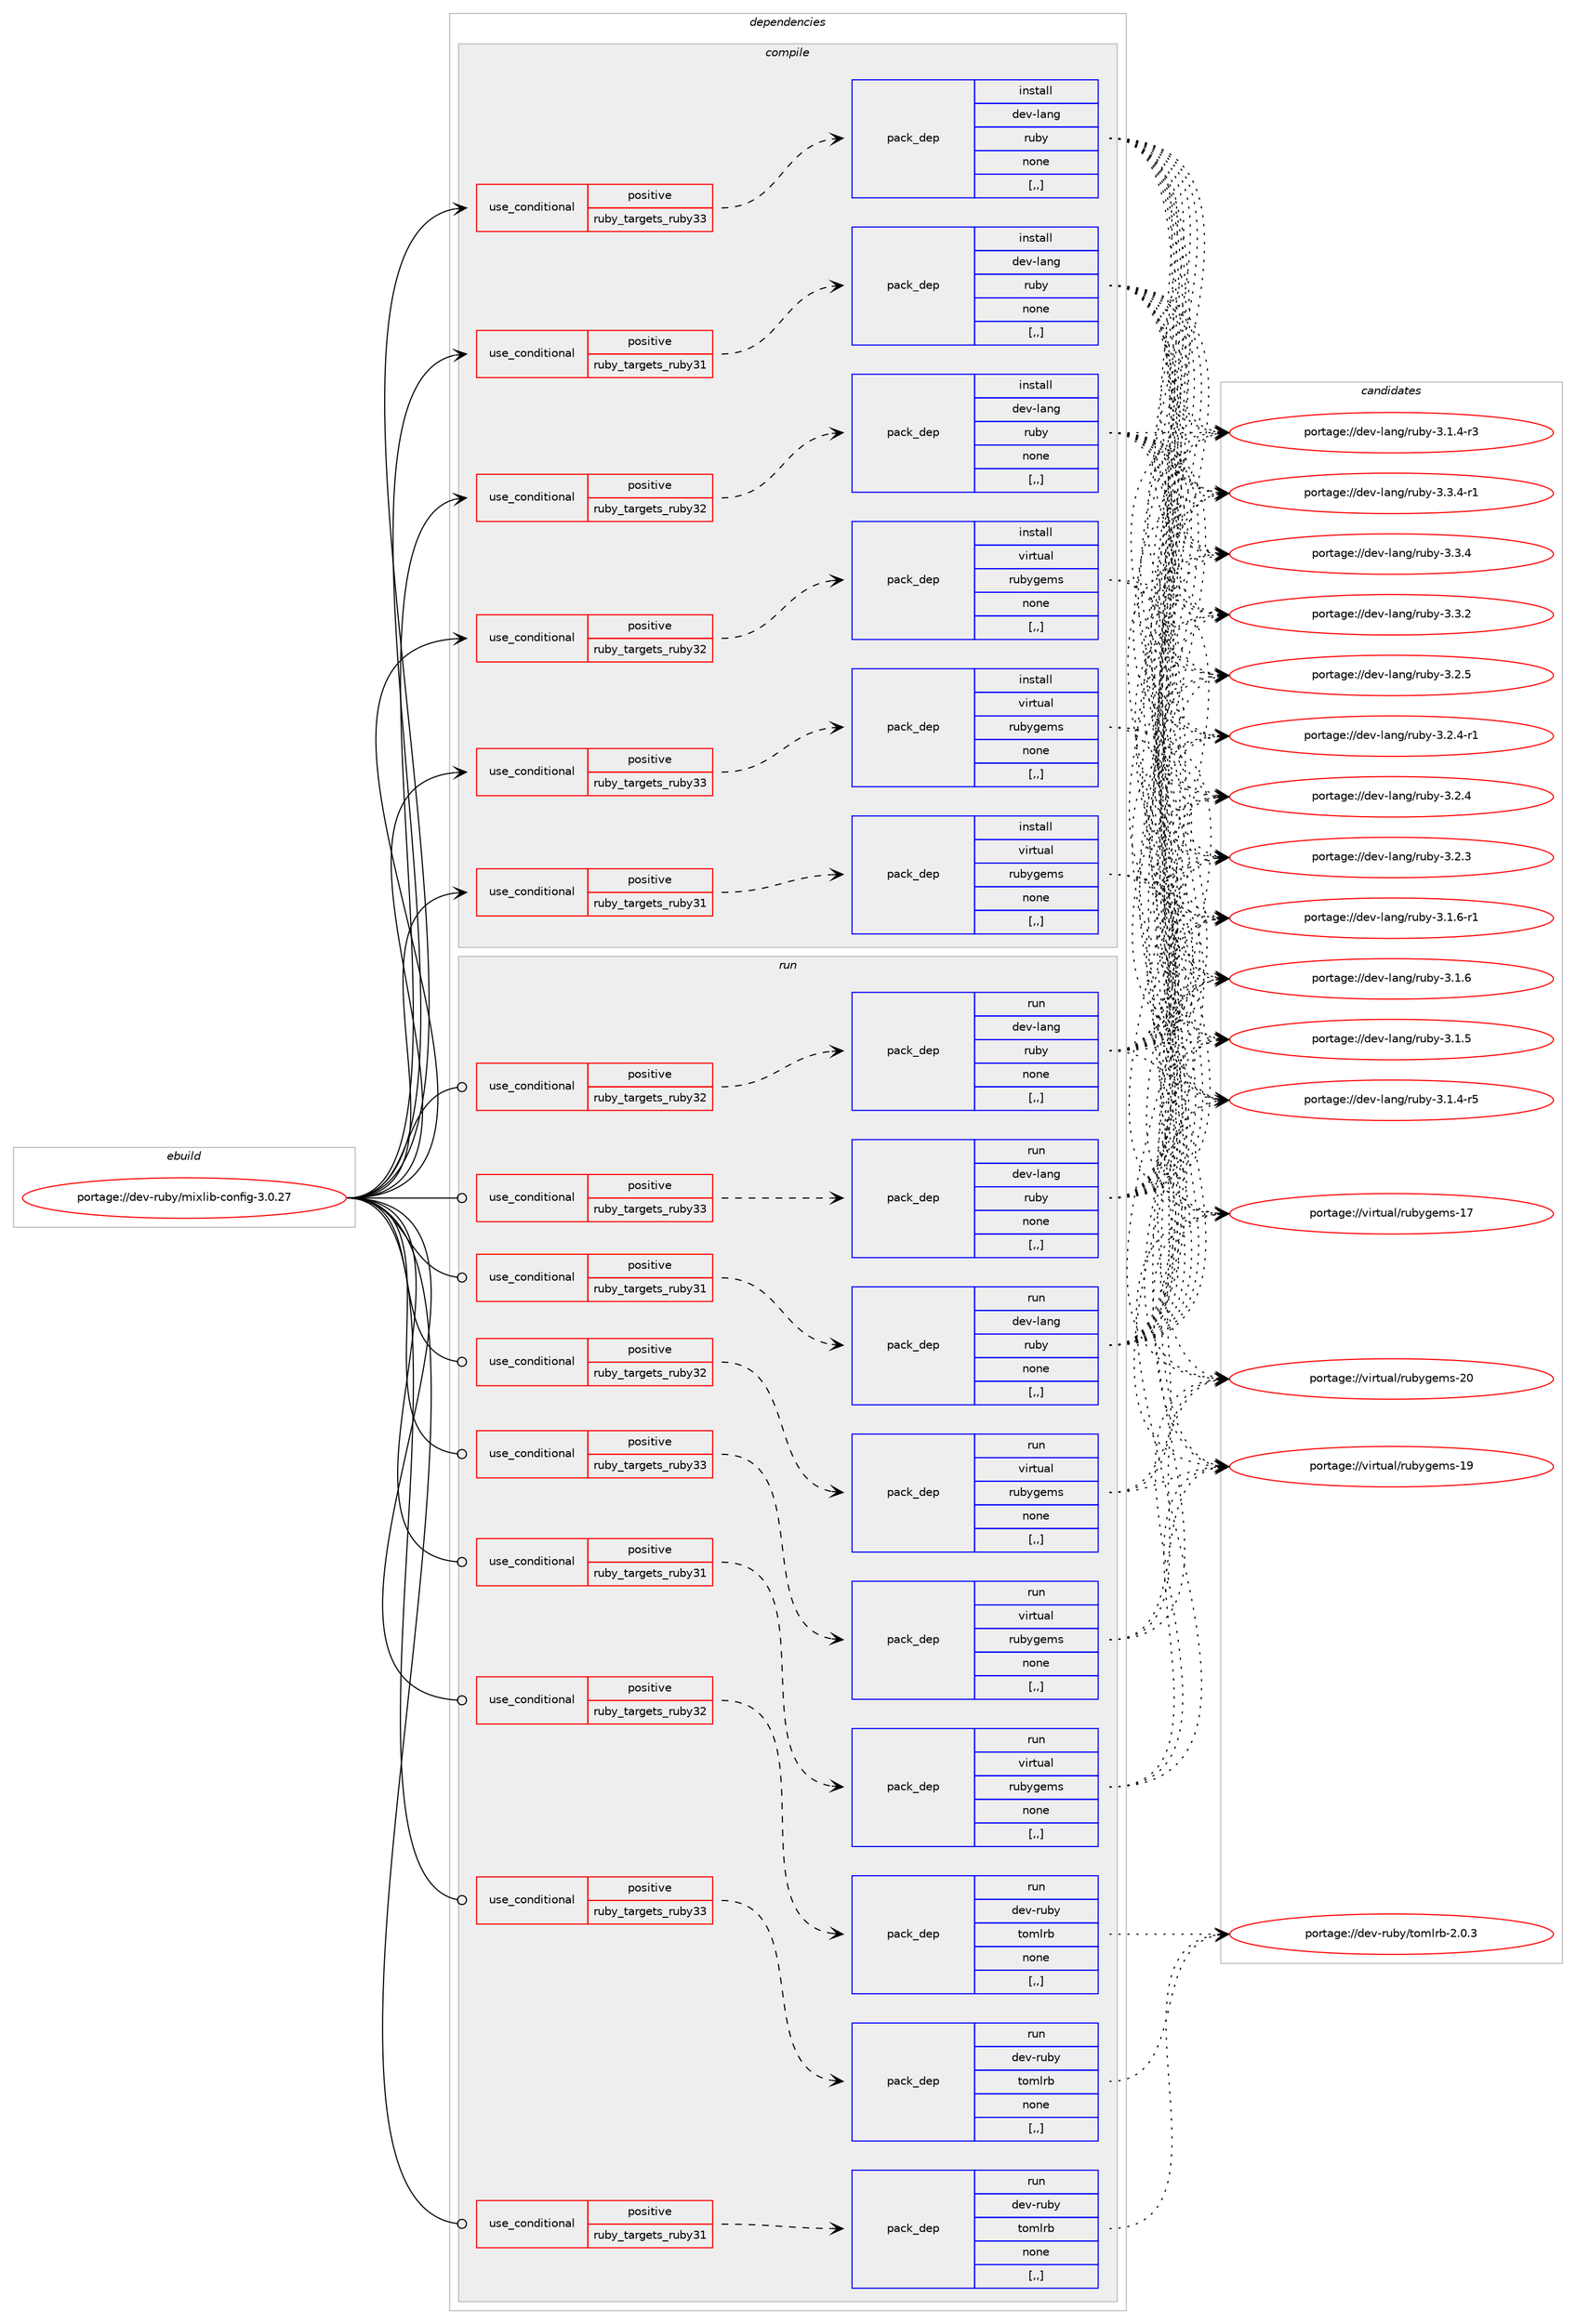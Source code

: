 digraph prolog {

# *************
# Graph options
# *************

newrank=true;
concentrate=true;
compound=true;
graph [rankdir=LR,fontname=Helvetica,fontsize=10,ranksep=1.5];#, ranksep=2.5, nodesep=0.2];
edge  [arrowhead=vee];
node  [fontname=Helvetica,fontsize=10];

# **********
# The ebuild
# **********

subgraph cluster_leftcol {
color=gray;
label=<<i>ebuild</i>>;
id [label="portage://dev-ruby/mixlib-config-3.0.27", color=red, width=4, href="../dev-ruby/mixlib-config-3.0.27.svg"];
}

# ****************
# The dependencies
# ****************

subgraph cluster_midcol {
color=gray;
label=<<i>dependencies</i>>;
subgraph cluster_compile {
fillcolor="#eeeeee";
style=filled;
label=<<i>compile</i>>;
subgraph cond50969 {
dependency190801 [label=<<TABLE BORDER="0" CELLBORDER="1" CELLSPACING="0" CELLPADDING="4"><TR><TD ROWSPAN="3" CELLPADDING="10">use_conditional</TD></TR><TR><TD>positive</TD></TR><TR><TD>ruby_targets_ruby31</TD></TR></TABLE>>, shape=none, color=red];
subgraph pack138494 {
dependency190802 [label=<<TABLE BORDER="0" CELLBORDER="1" CELLSPACING="0" CELLPADDING="4" WIDTH="220"><TR><TD ROWSPAN="6" CELLPADDING="30">pack_dep</TD></TR><TR><TD WIDTH="110">install</TD></TR><TR><TD>dev-lang</TD></TR><TR><TD>ruby</TD></TR><TR><TD>none</TD></TR><TR><TD>[,,]</TD></TR></TABLE>>, shape=none, color=blue];
}
dependency190801:e -> dependency190802:w [weight=20,style="dashed",arrowhead="vee"];
}
id:e -> dependency190801:w [weight=20,style="solid",arrowhead="vee"];
subgraph cond50970 {
dependency190803 [label=<<TABLE BORDER="0" CELLBORDER="1" CELLSPACING="0" CELLPADDING="4"><TR><TD ROWSPAN="3" CELLPADDING="10">use_conditional</TD></TR><TR><TD>positive</TD></TR><TR><TD>ruby_targets_ruby31</TD></TR></TABLE>>, shape=none, color=red];
subgraph pack138495 {
dependency190804 [label=<<TABLE BORDER="0" CELLBORDER="1" CELLSPACING="0" CELLPADDING="4" WIDTH="220"><TR><TD ROWSPAN="6" CELLPADDING="30">pack_dep</TD></TR><TR><TD WIDTH="110">install</TD></TR><TR><TD>virtual</TD></TR><TR><TD>rubygems</TD></TR><TR><TD>none</TD></TR><TR><TD>[,,]</TD></TR></TABLE>>, shape=none, color=blue];
}
dependency190803:e -> dependency190804:w [weight=20,style="dashed",arrowhead="vee"];
}
id:e -> dependency190803:w [weight=20,style="solid",arrowhead="vee"];
subgraph cond50971 {
dependency190805 [label=<<TABLE BORDER="0" CELLBORDER="1" CELLSPACING="0" CELLPADDING="4"><TR><TD ROWSPAN="3" CELLPADDING="10">use_conditional</TD></TR><TR><TD>positive</TD></TR><TR><TD>ruby_targets_ruby32</TD></TR></TABLE>>, shape=none, color=red];
subgraph pack138496 {
dependency190806 [label=<<TABLE BORDER="0" CELLBORDER="1" CELLSPACING="0" CELLPADDING="4" WIDTH="220"><TR><TD ROWSPAN="6" CELLPADDING="30">pack_dep</TD></TR><TR><TD WIDTH="110">install</TD></TR><TR><TD>dev-lang</TD></TR><TR><TD>ruby</TD></TR><TR><TD>none</TD></TR><TR><TD>[,,]</TD></TR></TABLE>>, shape=none, color=blue];
}
dependency190805:e -> dependency190806:w [weight=20,style="dashed",arrowhead="vee"];
}
id:e -> dependency190805:w [weight=20,style="solid",arrowhead="vee"];
subgraph cond50972 {
dependency190807 [label=<<TABLE BORDER="0" CELLBORDER="1" CELLSPACING="0" CELLPADDING="4"><TR><TD ROWSPAN="3" CELLPADDING="10">use_conditional</TD></TR><TR><TD>positive</TD></TR><TR><TD>ruby_targets_ruby32</TD></TR></TABLE>>, shape=none, color=red];
subgraph pack138497 {
dependency190808 [label=<<TABLE BORDER="0" CELLBORDER="1" CELLSPACING="0" CELLPADDING="4" WIDTH="220"><TR><TD ROWSPAN="6" CELLPADDING="30">pack_dep</TD></TR><TR><TD WIDTH="110">install</TD></TR><TR><TD>virtual</TD></TR><TR><TD>rubygems</TD></TR><TR><TD>none</TD></TR><TR><TD>[,,]</TD></TR></TABLE>>, shape=none, color=blue];
}
dependency190807:e -> dependency190808:w [weight=20,style="dashed",arrowhead="vee"];
}
id:e -> dependency190807:w [weight=20,style="solid",arrowhead="vee"];
subgraph cond50973 {
dependency190809 [label=<<TABLE BORDER="0" CELLBORDER="1" CELLSPACING="0" CELLPADDING="4"><TR><TD ROWSPAN="3" CELLPADDING="10">use_conditional</TD></TR><TR><TD>positive</TD></TR><TR><TD>ruby_targets_ruby33</TD></TR></TABLE>>, shape=none, color=red];
subgraph pack138498 {
dependency190810 [label=<<TABLE BORDER="0" CELLBORDER="1" CELLSPACING="0" CELLPADDING="4" WIDTH="220"><TR><TD ROWSPAN="6" CELLPADDING="30">pack_dep</TD></TR><TR><TD WIDTH="110">install</TD></TR><TR><TD>dev-lang</TD></TR><TR><TD>ruby</TD></TR><TR><TD>none</TD></TR><TR><TD>[,,]</TD></TR></TABLE>>, shape=none, color=blue];
}
dependency190809:e -> dependency190810:w [weight=20,style="dashed",arrowhead="vee"];
}
id:e -> dependency190809:w [weight=20,style="solid",arrowhead="vee"];
subgraph cond50974 {
dependency190811 [label=<<TABLE BORDER="0" CELLBORDER="1" CELLSPACING="0" CELLPADDING="4"><TR><TD ROWSPAN="3" CELLPADDING="10">use_conditional</TD></TR><TR><TD>positive</TD></TR><TR><TD>ruby_targets_ruby33</TD></TR></TABLE>>, shape=none, color=red];
subgraph pack138499 {
dependency190812 [label=<<TABLE BORDER="0" CELLBORDER="1" CELLSPACING="0" CELLPADDING="4" WIDTH="220"><TR><TD ROWSPAN="6" CELLPADDING="30">pack_dep</TD></TR><TR><TD WIDTH="110">install</TD></TR><TR><TD>virtual</TD></TR><TR><TD>rubygems</TD></TR><TR><TD>none</TD></TR><TR><TD>[,,]</TD></TR></TABLE>>, shape=none, color=blue];
}
dependency190811:e -> dependency190812:w [weight=20,style="dashed",arrowhead="vee"];
}
id:e -> dependency190811:w [weight=20,style="solid",arrowhead="vee"];
}
subgraph cluster_compileandrun {
fillcolor="#eeeeee";
style=filled;
label=<<i>compile and run</i>>;
}
subgraph cluster_run {
fillcolor="#eeeeee";
style=filled;
label=<<i>run</i>>;
subgraph cond50975 {
dependency190813 [label=<<TABLE BORDER="0" CELLBORDER="1" CELLSPACING="0" CELLPADDING="4"><TR><TD ROWSPAN="3" CELLPADDING="10">use_conditional</TD></TR><TR><TD>positive</TD></TR><TR><TD>ruby_targets_ruby31</TD></TR></TABLE>>, shape=none, color=red];
subgraph pack138500 {
dependency190814 [label=<<TABLE BORDER="0" CELLBORDER="1" CELLSPACING="0" CELLPADDING="4" WIDTH="220"><TR><TD ROWSPAN="6" CELLPADDING="30">pack_dep</TD></TR><TR><TD WIDTH="110">run</TD></TR><TR><TD>dev-lang</TD></TR><TR><TD>ruby</TD></TR><TR><TD>none</TD></TR><TR><TD>[,,]</TD></TR></TABLE>>, shape=none, color=blue];
}
dependency190813:e -> dependency190814:w [weight=20,style="dashed",arrowhead="vee"];
}
id:e -> dependency190813:w [weight=20,style="solid",arrowhead="odot"];
subgraph cond50976 {
dependency190815 [label=<<TABLE BORDER="0" CELLBORDER="1" CELLSPACING="0" CELLPADDING="4"><TR><TD ROWSPAN="3" CELLPADDING="10">use_conditional</TD></TR><TR><TD>positive</TD></TR><TR><TD>ruby_targets_ruby31</TD></TR></TABLE>>, shape=none, color=red];
subgraph pack138501 {
dependency190816 [label=<<TABLE BORDER="0" CELLBORDER="1" CELLSPACING="0" CELLPADDING="4" WIDTH="220"><TR><TD ROWSPAN="6" CELLPADDING="30">pack_dep</TD></TR><TR><TD WIDTH="110">run</TD></TR><TR><TD>dev-ruby</TD></TR><TR><TD>tomlrb</TD></TR><TR><TD>none</TD></TR><TR><TD>[,,]</TD></TR></TABLE>>, shape=none, color=blue];
}
dependency190815:e -> dependency190816:w [weight=20,style="dashed",arrowhead="vee"];
}
id:e -> dependency190815:w [weight=20,style="solid",arrowhead="odot"];
subgraph cond50977 {
dependency190817 [label=<<TABLE BORDER="0" CELLBORDER="1" CELLSPACING="0" CELLPADDING="4"><TR><TD ROWSPAN="3" CELLPADDING="10">use_conditional</TD></TR><TR><TD>positive</TD></TR><TR><TD>ruby_targets_ruby31</TD></TR></TABLE>>, shape=none, color=red];
subgraph pack138502 {
dependency190818 [label=<<TABLE BORDER="0" CELLBORDER="1" CELLSPACING="0" CELLPADDING="4" WIDTH="220"><TR><TD ROWSPAN="6" CELLPADDING="30">pack_dep</TD></TR><TR><TD WIDTH="110">run</TD></TR><TR><TD>virtual</TD></TR><TR><TD>rubygems</TD></TR><TR><TD>none</TD></TR><TR><TD>[,,]</TD></TR></TABLE>>, shape=none, color=blue];
}
dependency190817:e -> dependency190818:w [weight=20,style="dashed",arrowhead="vee"];
}
id:e -> dependency190817:w [weight=20,style="solid",arrowhead="odot"];
subgraph cond50978 {
dependency190819 [label=<<TABLE BORDER="0" CELLBORDER="1" CELLSPACING="0" CELLPADDING="4"><TR><TD ROWSPAN="3" CELLPADDING="10">use_conditional</TD></TR><TR><TD>positive</TD></TR><TR><TD>ruby_targets_ruby32</TD></TR></TABLE>>, shape=none, color=red];
subgraph pack138503 {
dependency190820 [label=<<TABLE BORDER="0" CELLBORDER="1" CELLSPACING="0" CELLPADDING="4" WIDTH="220"><TR><TD ROWSPAN="6" CELLPADDING="30">pack_dep</TD></TR><TR><TD WIDTH="110">run</TD></TR><TR><TD>dev-lang</TD></TR><TR><TD>ruby</TD></TR><TR><TD>none</TD></TR><TR><TD>[,,]</TD></TR></TABLE>>, shape=none, color=blue];
}
dependency190819:e -> dependency190820:w [weight=20,style="dashed",arrowhead="vee"];
}
id:e -> dependency190819:w [weight=20,style="solid",arrowhead="odot"];
subgraph cond50979 {
dependency190821 [label=<<TABLE BORDER="0" CELLBORDER="1" CELLSPACING="0" CELLPADDING="4"><TR><TD ROWSPAN="3" CELLPADDING="10">use_conditional</TD></TR><TR><TD>positive</TD></TR><TR><TD>ruby_targets_ruby32</TD></TR></TABLE>>, shape=none, color=red];
subgraph pack138504 {
dependency190822 [label=<<TABLE BORDER="0" CELLBORDER="1" CELLSPACING="0" CELLPADDING="4" WIDTH="220"><TR><TD ROWSPAN="6" CELLPADDING="30">pack_dep</TD></TR><TR><TD WIDTH="110">run</TD></TR><TR><TD>dev-ruby</TD></TR><TR><TD>tomlrb</TD></TR><TR><TD>none</TD></TR><TR><TD>[,,]</TD></TR></TABLE>>, shape=none, color=blue];
}
dependency190821:e -> dependency190822:w [weight=20,style="dashed",arrowhead="vee"];
}
id:e -> dependency190821:w [weight=20,style="solid",arrowhead="odot"];
subgraph cond50980 {
dependency190823 [label=<<TABLE BORDER="0" CELLBORDER="1" CELLSPACING="0" CELLPADDING="4"><TR><TD ROWSPAN="3" CELLPADDING="10">use_conditional</TD></TR><TR><TD>positive</TD></TR><TR><TD>ruby_targets_ruby32</TD></TR></TABLE>>, shape=none, color=red];
subgraph pack138505 {
dependency190824 [label=<<TABLE BORDER="0" CELLBORDER="1" CELLSPACING="0" CELLPADDING="4" WIDTH="220"><TR><TD ROWSPAN="6" CELLPADDING="30">pack_dep</TD></TR><TR><TD WIDTH="110">run</TD></TR><TR><TD>virtual</TD></TR><TR><TD>rubygems</TD></TR><TR><TD>none</TD></TR><TR><TD>[,,]</TD></TR></TABLE>>, shape=none, color=blue];
}
dependency190823:e -> dependency190824:w [weight=20,style="dashed",arrowhead="vee"];
}
id:e -> dependency190823:w [weight=20,style="solid",arrowhead="odot"];
subgraph cond50981 {
dependency190825 [label=<<TABLE BORDER="0" CELLBORDER="1" CELLSPACING="0" CELLPADDING="4"><TR><TD ROWSPAN="3" CELLPADDING="10">use_conditional</TD></TR><TR><TD>positive</TD></TR><TR><TD>ruby_targets_ruby33</TD></TR></TABLE>>, shape=none, color=red];
subgraph pack138506 {
dependency190826 [label=<<TABLE BORDER="0" CELLBORDER="1" CELLSPACING="0" CELLPADDING="4" WIDTH="220"><TR><TD ROWSPAN="6" CELLPADDING="30">pack_dep</TD></TR><TR><TD WIDTH="110">run</TD></TR><TR><TD>dev-lang</TD></TR><TR><TD>ruby</TD></TR><TR><TD>none</TD></TR><TR><TD>[,,]</TD></TR></TABLE>>, shape=none, color=blue];
}
dependency190825:e -> dependency190826:w [weight=20,style="dashed",arrowhead="vee"];
}
id:e -> dependency190825:w [weight=20,style="solid",arrowhead="odot"];
subgraph cond50982 {
dependency190827 [label=<<TABLE BORDER="0" CELLBORDER="1" CELLSPACING="0" CELLPADDING="4"><TR><TD ROWSPAN="3" CELLPADDING="10">use_conditional</TD></TR><TR><TD>positive</TD></TR><TR><TD>ruby_targets_ruby33</TD></TR></TABLE>>, shape=none, color=red];
subgraph pack138507 {
dependency190828 [label=<<TABLE BORDER="0" CELLBORDER="1" CELLSPACING="0" CELLPADDING="4" WIDTH="220"><TR><TD ROWSPAN="6" CELLPADDING="30">pack_dep</TD></TR><TR><TD WIDTH="110">run</TD></TR><TR><TD>dev-ruby</TD></TR><TR><TD>tomlrb</TD></TR><TR><TD>none</TD></TR><TR><TD>[,,]</TD></TR></TABLE>>, shape=none, color=blue];
}
dependency190827:e -> dependency190828:w [weight=20,style="dashed",arrowhead="vee"];
}
id:e -> dependency190827:w [weight=20,style="solid",arrowhead="odot"];
subgraph cond50983 {
dependency190829 [label=<<TABLE BORDER="0" CELLBORDER="1" CELLSPACING="0" CELLPADDING="4"><TR><TD ROWSPAN="3" CELLPADDING="10">use_conditional</TD></TR><TR><TD>positive</TD></TR><TR><TD>ruby_targets_ruby33</TD></TR></TABLE>>, shape=none, color=red];
subgraph pack138508 {
dependency190830 [label=<<TABLE BORDER="0" CELLBORDER="1" CELLSPACING="0" CELLPADDING="4" WIDTH="220"><TR><TD ROWSPAN="6" CELLPADDING="30">pack_dep</TD></TR><TR><TD WIDTH="110">run</TD></TR><TR><TD>virtual</TD></TR><TR><TD>rubygems</TD></TR><TR><TD>none</TD></TR><TR><TD>[,,]</TD></TR></TABLE>>, shape=none, color=blue];
}
dependency190829:e -> dependency190830:w [weight=20,style="dashed",arrowhead="vee"];
}
id:e -> dependency190829:w [weight=20,style="solid",arrowhead="odot"];
}
}

# **************
# The candidates
# **************

subgraph cluster_choices {
rank=same;
color=gray;
label=<<i>candidates</i>>;

subgraph choice138494 {
color=black;
nodesep=1;
choice100101118451089711010347114117981214551465146524511449 [label="portage://dev-lang/ruby-3.3.4-r1", color=red, width=4,href="../dev-lang/ruby-3.3.4-r1.svg"];
choice10010111845108971101034711411798121455146514652 [label="portage://dev-lang/ruby-3.3.4", color=red, width=4,href="../dev-lang/ruby-3.3.4.svg"];
choice10010111845108971101034711411798121455146514650 [label="portage://dev-lang/ruby-3.3.2", color=red, width=4,href="../dev-lang/ruby-3.3.2.svg"];
choice10010111845108971101034711411798121455146504653 [label="portage://dev-lang/ruby-3.2.5", color=red, width=4,href="../dev-lang/ruby-3.2.5.svg"];
choice100101118451089711010347114117981214551465046524511449 [label="portage://dev-lang/ruby-3.2.4-r1", color=red, width=4,href="../dev-lang/ruby-3.2.4-r1.svg"];
choice10010111845108971101034711411798121455146504652 [label="portage://dev-lang/ruby-3.2.4", color=red, width=4,href="../dev-lang/ruby-3.2.4.svg"];
choice10010111845108971101034711411798121455146504651 [label="portage://dev-lang/ruby-3.2.3", color=red, width=4,href="../dev-lang/ruby-3.2.3.svg"];
choice100101118451089711010347114117981214551464946544511449 [label="portage://dev-lang/ruby-3.1.6-r1", color=red, width=4,href="../dev-lang/ruby-3.1.6-r1.svg"];
choice10010111845108971101034711411798121455146494654 [label="portage://dev-lang/ruby-3.1.6", color=red, width=4,href="../dev-lang/ruby-3.1.6.svg"];
choice10010111845108971101034711411798121455146494653 [label="portage://dev-lang/ruby-3.1.5", color=red, width=4,href="../dev-lang/ruby-3.1.5.svg"];
choice100101118451089711010347114117981214551464946524511453 [label="portage://dev-lang/ruby-3.1.4-r5", color=red, width=4,href="../dev-lang/ruby-3.1.4-r5.svg"];
choice100101118451089711010347114117981214551464946524511451 [label="portage://dev-lang/ruby-3.1.4-r3", color=red, width=4,href="../dev-lang/ruby-3.1.4-r3.svg"];
dependency190802:e -> choice100101118451089711010347114117981214551465146524511449:w [style=dotted,weight="100"];
dependency190802:e -> choice10010111845108971101034711411798121455146514652:w [style=dotted,weight="100"];
dependency190802:e -> choice10010111845108971101034711411798121455146514650:w [style=dotted,weight="100"];
dependency190802:e -> choice10010111845108971101034711411798121455146504653:w [style=dotted,weight="100"];
dependency190802:e -> choice100101118451089711010347114117981214551465046524511449:w [style=dotted,weight="100"];
dependency190802:e -> choice10010111845108971101034711411798121455146504652:w [style=dotted,weight="100"];
dependency190802:e -> choice10010111845108971101034711411798121455146504651:w [style=dotted,weight="100"];
dependency190802:e -> choice100101118451089711010347114117981214551464946544511449:w [style=dotted,weight="100"];
dependency190802:e -> choice10010111845108971101034711411798121455146494654:w [style=dotted,weight="100"];
dependency190802:e -> choice10010111845108971101034711411798121455146494653:w [style=dotted,weight="100"];
dependency190802:e -> choice100101118451089711010347114117981214551464946524511453:w [style=dotted,weight="100"];
dependency190802:e -> choice100101118451089711010347114117981214551464946524511451:w [style=dotted,weight="100"];
}
subgraph choice138495 {
color=black;
nodesep=1;
choice118105114116117971084711411798121103101109115455048 [label="portage://virtual/rubygems-20", color=red, width=4,href="../virtual/rubygems-20.svg"];
choice118105114116117971084711411798121103101109115454957 [label="portage://virtual/rubygems-19", color=red, width=4,href="../virtual/rubygems-19.svg"];
choice118105114116117971084711411798121103101109115454955 [label="portage://virtual/rubygems-17", color=red, width=4,href="../virtual/rubygems-17.svg"];
dependency190804:e -> choice118105114116117971084711411798121103101109115455048:w [style=dotted,weight="100"];
dependency190804:e -> choice118105114116117971084711411798121103101109115454957:w [style=dotted,weight="100"];
dependency190804:e -> choice118105114116117971084711411798121103101109115454955:w [style=dotted,weight="100"];
}
subgraph choice138496 {
color=black;
nodesep=1;
choice100101118451089711010347114117981214551465146524511449 [label="portage://dev-lang/ruby-3.3.4-r1", color=red, width=4,href="../dev-lang/ruby-3.3.4-r1.svg"];
choice10010111845108971101034711411798121455146514652 [label="portage://dev-lang/ruby-3.3.4", color=red, width=4,href="../dev-lang/ruby-3.3.4.svg"];
choice10010111845108971101034711411798121455146514650 [label="portage://dev-lang/ruby-3.3.2", color=red, width=4,href="../dev-lang/ruby-3.3.2.svg"];
choice10010111845108971101034711411798121455146504653 [label="portage://dev-lang/ruby-3.2.5", color=red, width=4,href="../dev-lang/ruby-3.2.5.svg"];
choice100101118451089711010347114117981214551465046524511449 [label="portage://dev-lang/ruby-3.2.4-r1", color=red, width=4,href="../dev-lang/ruby-3.2.4-r1.svg"];
choice10010111845108971101034711411798121455146504652 [label="portage://dev-lang/ruby-3.2.4", color=red, width=4,href="../dev-lang/ruby-3.2.4.svg"];
choice10010111845108971101034711411798121455146504651 [label="portage://dev-lang/ruby-3.2.3", color=red, width=4,href="../dev-lang/ruby-3.2.3.svg"];
choice100101118451089711010347114117981214551464946544511449 [label="portage://dev-lang/ruby-3.1.6-r1", color=red, width=4,href="../dev-lang/ruby-3.1.6-r1.svg"];
choice10010111845108971101034711411798121455146494654 [label="portage://dev-lang/ruby-3.1.6", color=red, width=4,href="../dev-lang/ruby-3.1.6.svg"];
choice10010111845108971101034711411798121455146494653 [label="portage://dev-lang/ruby-3.1.5", color=red, width=4,href="../dev-lang/ruby-3.1.5.svg"];
choice100101118451089711010347114117981214551464946524511453 [label="portage://dev-lang/ruby-3.1.4-r5", color=red, width=4,href="../dev-lang/ruby-3.1.4-r5.svg"];
choice100101118451089711010347114117981214551464946524511451 [label="portage://dev-lang/ruby-3.1.4-r3", color=red, width=4,href="../dev-lang/ruby-3.1.4-r3.svg"];
dependency190806:e -> choice100101118451089711010347114117981214551465146524511449:w [style=dotted,weight="100"];
dependency190806:e -> choice10010111845108971101034711411798121455146514652:w [style=dotted,weight="100"];
dependency190806:e -> choice10010111845108971101034711411798121455146514650:w [style=dotted,weight="100"];
dependency190806:e -> choice10010111845108971101034711411798121455146504653:w [style=dotted,weight="100"];
dependency190806:e -> choice100101118451089711010347114117981214551465046524511449:w [style=dotted,weight="100"];
dependency190806:e -> choice10010111845108971101034711411798121455146504652:w [style=dotted,weight="100"];
dependency190806:e -> choice10010111845108971101034711411798121455146504651:w [style=dotted,weight="100"];
dependency190806:e -> choice100101118451089711010347114117981214551464946544511449:w [style=dotted,weight="100"];
dependency190806:e -> choice10010111845108971101034711411798121455146494654:w [style=dotted,weight="100"];
dependency190806:e -> choice10010111845108971101034711411798121455146494653:w [style=dotted,weight="100"];
dependency190806:e -> choice100101118451089711010347114117981214551464946524511453:w [style=dotted,weight="100"];
dependency190806:e -> choice100101118451089711010347114117981214551464946524511451:w [style=dotted,weight="100"];
}
subgraph choice138497 {
color=black;
nodesep=1;
choice118105114116117971084711411798121103101109115455048 [label="portage://virtual/rubygems-20", color=red, width=4,href="../virtual/rubygems-20.svg"];
choice118105114116117971084711411798121103101109115454957 [label="portage://virtual/rubygems-19", color=red, width=4,href="../virtual/rubygems-19.svg"];
choice118105114116117971084711411798121103101109115454955 [label="portage://virtual/rubygems-17", color=red, width=4,href="../virtual/rubygems-17.svg"];
dependency190808:e -> choice118105114116117971084711411798121103101109115455048:w [style=dotted,weight="100"];
dependency190808:e -> choice118105114116117971084711411798121103101109115454957:w [style=dotted,weight="100"];
dependency190808:e -> choice118105114116117971084711411798121103101109115454955:w [style=dotted,weight="100"];
}
subgraph choice138498 {
color=black;
nodesep=1;
choice100101118451089711010347114117981214551465146524511449 [label="portage://dev-lang/ruby-3.3.4-r1", color=red, width=4,href="../dev-lang/ruby-3.3.4-r1.svg"];
choice10010111845108971101034711411798121455146514652 [label="portage://dev-lang/ruby-3.3.4", color=red, width=4,href="../dev-lang/ruby-3.3.4.svg"];
choice10010111845108971101034711411798121455146514650 [label="portage://dev-lang/ruby-3.3.2", color=red, width=4,href="../dev-lang/ruby-3.3.2.svg"];
choice10010111845108971101034711411798121455146504653 [label="portage://dev-lang/ruby-3.2.5", color=red, width=4,href="../dev-lang/ruby-3.2.5.svg"];
choice100101118451089711010347114117981214551465046524511449 [label="portage://dev-lang/ruby-3.2.4-r1", color=red, width=4,href="../dev-lang/ruby-3.2.4-r1.svg"];
choice10010111845108971101034711411798121455146504652 [label="portage://dev-lang/ruby-3.2.4", color=red, width=4,href="../dev-lang/ruby-3.2.4.svg"];
choice10010111845108971101034711411798121455146504651 [label="portage://dev-lang/ruby-3.2.3", color=red, width=4,href="../dev-lang/ruby-3.2.3.svg"];
choice100101118451089711010347114117981214551464946544511449 [label="portage://dev-lang/ruby-3.1.6-r1", color=red, width=4,href="../dev-lang/ruby-3.1.6-r1.svg"];
choice10010111845108971101034711411798121455146494654 [label="portage://dev-lang/ruby-3.1.6", color=red, width=4,href="../dev-lang/ruby-3.1.6.svg"];
choice10010111845108971101034711411798121455146494653 [label="portage://dev-lang/ruby-3.1.5", color=red, width=4,href="../dev-lang/ruby-3.1.5.svg"];
choice100101118451089711010347114117981214551464946524511453 [label="portage://dev-lang/ruby-3.1.4-r5", color=red, width=4,href="../dev-lang/ruby-3.1.4-r5.svg"];
choice100101118451089711010347114117981214551464946524511451 [label="portage://dev-lang/ruby-3.1.4-r3", color=red, width=4,href="../dev-lang/ruby-3.1.4-r3.svg"];
dependency190810:e -> choice100101118451089711010347114117981214551465146524511449:w [style=dotted,weight="100"];
dependency190810:e -> choice10010111845108971101034711411798121455146514652:w [style=dotted,weight="100"];
dependency190810:e -> choice10010111845108971101034711411798121455146514650:w [style=dotted,weight="100"];
dependency190810:e -> choice10010111845108971101034711411798121455146504653:w [style=dotted,weight="100"];
dependency190810:e -> choice100101118451089711010347114117981214551465046524511449:w [style=dotted,weight="100"];
dependency190810:e -> choice10010111845108971101034711411798121455146504652:w [style=dotted,weight="100"];
dependency190810:e -> choice10010111845108971101034711411798121455146504651:w [style=dotted,weight="100"];
dependency190810:e -> choice100101118451089711010347114117981214551464946544511449:w [style=dotted,weight="100"];
dependency190810:e -> choice10010111845108971101034711411798121455146494654:w [style=dotted,weight="100"];
dependency190810:e -> choice10010111845108971101034711411798121455146494653:w [style=dotted,weight="100"];
dependency190810:e -> choice100101118451089711010347114117981214551464946524511453:w [style=dotted,weight="100"];
dependency190810:e -> choice100101118451089711010347114117981214551464946524511451:w [style=dotted,weight="100"];
}
subgraph choice138499 {
color=black;
nodesep=1;
choice118105114116117971084711411798121103101109115455048 [label="portage://virtual/rubygems-20", color=red, width=4,href="../virtual/rubygems-20.svg"];
choice118105114116117971084711411798121103101109115454957 [label="portage://virtual/rubygems-19", color=red, width=4,href="../virtual/rubygems-19.svg"];
choice118105114116117971084711411798121103101109115454955 [label="portage://virtual/rubygems-17", color=red, width=4,href="../virtual/rubygems-17.svg"];
dependency190812:e -> choice118105114116117971084711411798121103101109115455048:w [style=dotted,weight="100"];
dependency190812:e -> choice118105114116117971084711411798121103101109115454957:w [style=dotted,weight="100"];
dependency190812:e -> choice118105114116117971084711411798121103101109115454955:w [style=dotted,weight="100"];
}
subgraph choice138500 {
color=black;
nodesep=1;
choice100101118451089711010347114117981214551465146524511449 [label="portage://dev-lang/ruby-3.3.4-r1", color=red, width=4,href="../dev-lang/ruby-3.3.4-r1.svg"];
choice10010111845108971101034711411798121455146514652 [label="portage://dev-lang/ruby-3.3.4", color=red, width=4,href="../dev-lang/ruby-3.3.4.svg"];
choice10010111845108971101034711411798121455146514650 [label="portage://dev-lang/ruby-3.3.2", color=red, width=4,href="../dev-lang/ruby-3.3.2.svg"];
choice10010111845108971101034711411798121455146504653 [label="portage://dev-lang/ruby-3.2.5", color=red, width=4,href="../dev-lang/ruby-3.2.5.svg"];
choice100101118451089711010347114117981214551465046524511449 [label="portage://dev-lang/ruby-3.2.4-r1", color=red, width=4,href="../dev-lang/ruby-3.2.4-r1.svg"];
choice10010111845108971101034711411798121455146504652 [label="portage://dev-lang/ruby-3.2.4", color=red, width=4,href="../dev-lang/ruby-3.2.4.svg"];
choice10010111845108971101034711411798121455146504651 [label="portage://dev-lang/ruby-3.2.3", color=red, width=4,href="../dev-lang/ruby-3.2.3.svg"];
choice100101118451089711010347114117981214551464946544511449 [label="portage://dev-lang/ruby-3.1.6-r1", color=red, width=4,href="../dev-lang/ruby-3.1.6-r1.svg"];
choice10010111845108971101034711411798121455146494654 [label="portage://dev-lang/ruby-3.1.6", color=red, width=4,href="../dev-lang/ruby-3.1.6.svg"];
choice10010111845108971101034711411798121455146494653 [label="portage://dev-lang/ruby-3.1.5", color=red, width=4,href="../dev-lang/ruby-3.1.5.svg"];
choice100101118451089711010347114117981214551464946524511453 [label="portage://dev-lang/ruby-3.1.4-r5", color=red, width=4,href="../dev-lang/ruby-3.1.4-r5.svg"];
choice100101118451089711010347114117981214551464946524511451 [label="portage://dev-lang/ruby-3.1.4-r3", color=red, width=4,href="../dev-lang/ruby-3.1.4-r3.svg"];
dependency190814:e -> choice100101118451089711010347114117981214551465146524511449:w [style=dotted,weight="100"];
dependency190814:e -> choice10010111845108971101034711411798121455146514652:w [style=dotted,weight="100"];
dependency190814:e -> choice10010111845108971101034711411798121455146514650:w [style=dotted,weight="100"];
dependency190814:e -> choice10010111845108971101034711411798121455146504653:w [style=dotted,weight="100"];
dependency190814:e -> choice100101118451089711010347114117981214551465046524511449:w [style=dotted,weight="100"];
dependency190814:e -> choice10010111845108971101034711411798121455146504652:w [style=dotted,weight="100"];
dependency190814:e -> choice10010111845108971101034711411798121455146504651:w [style=dotted,weight="100"];
dependency190814:e -> choice100101118451089711010347114117981214551464946544511449:w [style=dotted,weight="100"];
dependency190814:e -> choice10010111845108971101034711411798121455146494654:w [style=dotted,weight="100"];
dependency190814:e -> choice10010111845108971101034711411798121455146494653:w [style=dotted,weight="100"];
dependency190814:e -> choice100101118451089711010347114117981214551464946524511453:w [style=dotted,weight="100"];
dependency190814:e -> choice100101118451089711010347114117981214551464946524511451:w [style=dotted,weight="100"];
}
subgraph choice138501 {
color=black;
nodesep=1;
choice10010111845114117981214711611110910811498455046484651 [label="portage://dev-ruby/tomlrb-2.0.3", color=red, width=4,href="../dev-ruby/tomlrb-2.0.3.svg"];
dependency190816:e -> choice10010111845114117981214711611110910811498455046484651:w [style=dotted,weight="100"];
}
subgraph choice138502 {
color=black;
nodesep=1;
choice118105114116117971084711411798121103101109115455048 [label="portage://virtual/rubygems-20", color=red, width=4,href="../virtual/rubygems-20.svg"];
choice118105114116117971084711411798121103101109115454957 [label="portage://virtual/rubygems-19", color=red, width=4,href="../virtual/rubygems-19.svg"];
choice118105114116117971084711411798121103101109115454955 [label="portage://virtual/rubygems-17", color=red, width=4,href="../virtual/rubygems-17.svg"];
dependency190818:e -> choice118105114116117971084711411798121103101109115455048:w [style=dotted,weight="100"];
dependency190818:e -> choice118105114116117971084711411798121103101109115454957:w [style=dotted,weight="100"];
dependency190818:e -> choice118105114116117971084711411798121103101109115454955:w [style=dotted,weight="100"];
}
subgraph choice138503 {
color=black;
nodesep=1;
choice100101118451089711010347114117981214551465146524511449 [label="portage://dev-lang/ruby-3.3.4-r1", color=red, width=4,href="../dev-lang/ruby-3.3.4-r1.svg"];
choice10010111845108971101034711411798121455146514652 [label="portage://dev-lang/ruby-3.3.4", color=red, width=4,href="../dev-lang/ruby-3.3.4.svg"];
choice10010111845108971101034711411798121455146514650 [label="portage://dev-lang/ruby-3.3.2", color=red, width=4,href="../dev-lang/ruby-3.3.2.svg"];
choice10010111845108971101034711411798121455146504653 [label="portage://dev-lang/ruby-3.2.5", color=red, width=4,href="../dev-lang/ruby-3.2.5.svg"];
choice100101118451089711010347114117981214551465046524511449 [label="portage://dev-lang/ruby-3.2.4-r1", color=red, width=4,href="../dev-lang/ruby-3.2.4-r1.svg"];
choice10010111845108971101034711411798121455146504652 [label="portage://dev-lang/ruby-3.2.4", color=red, width=4,href="../dev-lang/ruby-3.2.4.svg"];
choice10010111845108971101034711411798121455146504651 [label="portage://dev-lang/ruby-3.2.3", color=red, width=4,href="../dev-lang/ruby-3.2.3.svg"];
choice100101118451089711010347114117981214551464946544511449 [label="portage://dev-lang/ruby-3.1.6-r1", color=red, width=4,href="../dev-lang/ruby-3.1.6-r1.svg"];
choice10010111845108971101034711411798121455146494654 [label="portage://dev-lang/ruby-3.1.6", color=red, width=4,href="../dev-lang/ruby-3.1.6.svg"];
choice10010111845108971101034711411798121455146494653 [label="portage://dev-lang/ruby-3.1.5", color=red, width=4,href="../dev-lang/ruby-3.1.5.svg"];
choice100101118451089711010347114117981214551464946524511453 [label="portage://dev-lang/ruby-3.1.4-r5", color=red, width=4,href="../dev-lang/ruby-3.1.4-r5.svg"];
choice100101118451089711010347114117981214551464946524511451 [label="portage://dev-lang/ruby-3.1.4-r3", color=red, width=4,href="../dev-lang/ruby-3.1.4-r3.svg"];
dependency190820:e -> choice100101118451089711010347114117981214551465146524511449:w [style=dotted,weight="100"];
dependency190820:e -> choice10010111845108971101034711411798121455146514652:w [style=dotted,weight="100"];
dependency190820:e -> choice10010111845108971101034711411798121455146514650:w [style=dotted,weight="100"];
dependency190820:e -> choice10010111845108971101034711411798121455146504653:w [style=dotted,weight="100"];
dependency190820:e -> choice100101118451089711010347114117981214551465046524511449:w [style=dotted,weight="100"];
dependency190820:e -> choice10010111845108971101034711411798121455146504652:w [style=dotted,weight="100"];
dependency190820:e -> choice10010111845108971101034711411798121455146504651:w [style=dotted,weight="100"];
dependency190820:e -> choice100101118451089711010347114117981214551464946544511449:w [style=dotted,weight="100"];
dependency190820:e -> choice10010111845108971101034711411798121455146494654:w [style=dotted,weight="100"];
dependency190820:e -> choice10010111845108971101034711411798121455146494653:w [style=dotted,weight="100"];
dependency190820:e -> choice100101118451089711010347114117981214551464946524511453:w [style=dotted,weight="100"];
dependency190820:e -> choice100101118451089711010347114117981214551464946524511451:w [style=dotted,weight="100"];
}
subgraph choice138504 {
color=black;
nodesep=1;
choice10010111845114117981214711611110910811498455046484651 [label="portage://dev-ruby/tomlrb-2.0.3", color=red, width=4,href="../dev-ruby/tomlrb-2.0.3.svg"];
dependency190822:e -> choice10010111845114117981214711611110910811498455046484651:w [style=dotted,weight="100"];
}
subgraph choice138505 {
color=black;
nodesep=1;
choice118105114116117971084711411798121103101109115455048 [label="portage://virtual/rubygems-20", color=red, width=4,href="../virtual/rubygems-20.svg"];
choice118105114116117971084711411798121103101109115454957 [label="portage://virtual/rubygems-19", color=red, width=4,href="../virtual/rubygems-19.svg"];
choice118105114116117971084711411798121103101109115454955 [label="portage://virtual/rubygems-17", color=red, width=4,href="../virtual/rubygems-17.svg"];
dependency190824:e -> choice118105114116117971084711411798121103101109115455048:w [style=dotted,weight="100"];
dependency190824:e -> choice118105114116117971084711411798121103101109115454957:w [style=dotted,weight="100"];
dependency190824:e -> choice118105114116117971084711411798121103101109115454955:w [style=dotted,weight="100"];
}
subgraph choice138506 {
color=black;
nodesep=1;
choice100101118451089711010347114117981214551465146524511449 [label="portage://dev-lang/ruby-3.3.4-r1", color=red, width=4,href="../dev-lang/ruby-3.3.4-r1.svg"];
choice10010111845108971101034711411798121455146514652 [label="portage://dev-lang/ruby-3.3.4", color=red, width=4,href="../dev-lang/ruby-3.3.4.svg"];
choice10010111845108971101034711411798121455146514650 [label="portage://dev-lang/ruby-3.3.2", color=red, width=4,href="../dev-lang/ruby-3.3.2.svg"];
choice10010111845108971101034711411798121455146504653 [label="portage://dev-lang/ruby-3.2.5", color=red, width=4,href="../dev-lang/ruby-3.2.5.svg"];
choice100101118451089711010347114117981214551465046524511449 [label="portage://dev-lang/ruby-3.2.4-r1", color=red, width=4,href="../dev-lang/ruby-3.2.4-r1.svg"];
choice10010111845108971101034711411798121455146504652 [label="portage://dev-lang/ruby-3.2.4", color=red, width=4,href="../dev-lang/ruby-3.2.4.svg"];
choice10010111845108971101034711411798121455146504651 [label="portage://dev-lang/ruby-3.2.3", color=red, width=4,href="../dev-lang/ruby-3.2.3.svg"];
choice100101118451089711010347114117981214551464946544511449 [label="portage://dev-lang/ruby-3.1.6-r1", color=red, width=4,href="../dev-lang/ruby-3.1.6-r1.svg"];
choice10010111845108971101034711411798121455146494654 [label="portage://dev-lang/ruby-3.1.6", color=red, width=4,href="../dev-lang/ruby-3.1.6.svg"];
choice10010111845108971101034711411798121455146494653 [label="portage://dev-lang/ruby-3.1.5", color=red, width=4,href="../dev-lang/ruby-3.1.5.svg"];
choice100101118451089711010347114117981214551464946524511453 [label="portage://dev-lang/ruby-3.1.4-r5", color=red, width=4,href="../dev-lang/ruby-3.1.4-r5.svg"];
choice100101118451089711010347114117981214551464946524511451 [label="portage://dev-lang/ruby-3.1.4-r3", color=red, width=4,href="../dev-lang/ruby-3.1.4-r3.svg"];
dependency190826:e -> choice100101118451089711010347114117981214551465146524511449:w [style=dotted,weight="100"];
dependency190826:e -> choice10010111845108971101034711411798121455146514652:w [style=dotted,weight="100"];
dependency190826:e -> choice10010111845108971101034711411798121455146514650:w [style=dotted,weight="100"];
dependency190826:e -> choice10010111845108971101034711411798121455146504653:w [style=dotted,weight="100"];
dependency190826:e -> choice100101118451089711010347114117981214551465046524511449:w [style=dotted,weight="100"];
dependency190826:e -> choice10010111845108971101034711411798121455146504652:w [style=dotted,weight="100"];
dependency190826:e -> choice10010111845108971101034711411798121455146504651:w [style=dotted,weight="100"];
dependency190826:e -> choice100101118451089711010347114117981214551464946544511449:w [style=dotted,weight="100"];
dependency190826:e -> choice10010111845108971101034711411798121455146494654:w [style=dotted,weight="100"];
dependency190826:e -> choice10010111845108971101034711411798121455146494653:w [style=dotted,weight="100"];
dependency190826:e -> choice100101118451089711010347114117981214551464946524511453:w [style=dotted,weight="100"];
dependency190826:e -> choice100101118451089711010347114117981214551464946524511451:w [style=dotted,weight="100"];
}
subgraph choice138507 {
color=black;
nodesep=1;
choice10010111845114117981214711611110910811498455046484651 [label="portage://dev-ruby/tomlrb-2.0.3", color=red, width=4,href="../dev-ruby/tomlrb-2.0.3.svg"];
dependency190828:e -> choice10010111845114117981214711611110910811498455046484651:w [style=dotted,weight="100"];
}
subgraph choice138508 {
color=black;
nodesep=1;
choice118105114116117971084711411798121103101109115455048 [label="portage://virtual/rubygems-20", color=red, width=4,href="../virtual/rubygems-20.svg"];
choice118105114116117971084711411798121103101109115454957 [label="portage://virtual/rubygems-19", color=red, width=4,href="../virtual/rubygems-19.svg"];
choice118105114116117971084711411798121103101109115454955 [label="portage://virtual/rubygems-17", color=red, width=4,href="../virtual/rubygems-17.svg"];
dependency190830:e -> choice118105114116117971084711411798121103101109115455048:w [style=dotted,weight="100"];
dependency190830:e -> choice118105114116117971084711411798121103101109115454957:w [style=dotted,weight="100"];
dependency190830:e -> choice118105114116117971084711411798121103101109115454955:w [style=dotted,weight="100"];
}
}

}
